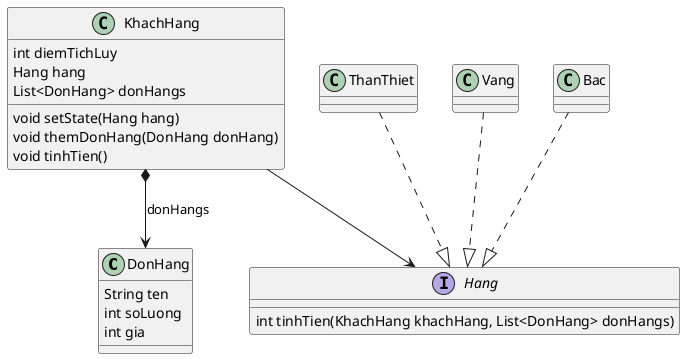@startuml
'https://plantuml.com/class-diagram

class DonHang {
    String ten
    int soLuong
    int gia
}

class KhachHang {
    int diemTichLuy
    Hang hang
    List<DonHang> donHangs

    void setState(Hang hang)
    void themDonHang(DonHang donHang)
    void tinhTien()
}

interface Hang {
    int tinhTien(KhachHang khachHang, List<DonHang> donHangs)
}

class ThanThiet
class Vang
class Bac

KhachHang *--> DonHang : donHangs
KhachHang --> Hang

ThanThiet ..|> Hang
Vang ..|> Hang
Bac ..|> Hang

@enduml